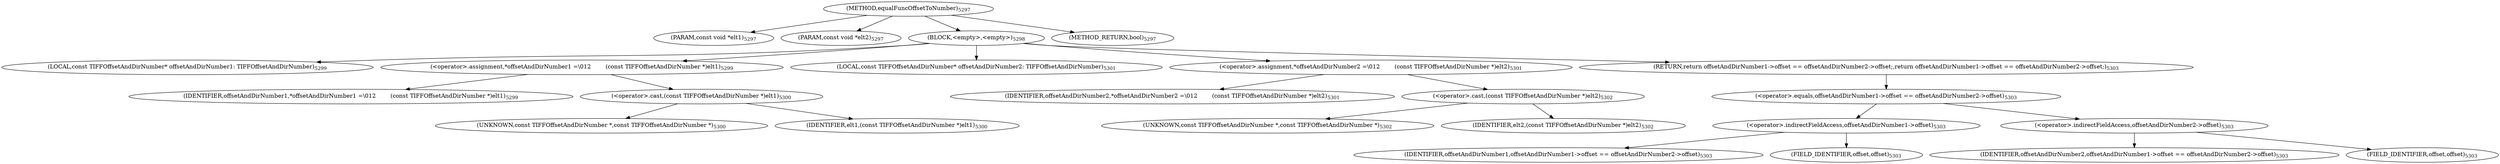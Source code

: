 digraph "equalFuncOffsetToNumber" {  
"91678" [label = <(METHOD,equalFuncOffsetToNumber)<SUB>5297</SUB>> ]
"91679" [label = <(PARAM,const void *elt1)<SUB>5297</SUB>> ]
"91680" [label = <(PARAM,const void *elt2)<SUB>5297</SUB>> ]
"91681" [label = <(BLOCK,&lt;empty&gt;,&lt;empty&gt;)<SUB>5298</SUB>> ]
"91682" [label = <(LOCAL,const TIFFOffsetAndDirNumber* offsetAndDirNumber1: TIFFOffsetAndDirNumber)<SUB>5299</SUB>> ]
"91683" [label = <(&lt;operator&gt;.assignment,*offsetAndDirNumber1 =\012        (const TIFFOffsetAndDirNumber *)elt1)<SUB>5299</SUB>> ]
"91684" [label = <(IDENTIFIER,offsetAndDirNumber1,*offsetAndDirNumber1 =\012        (const TIFFOffsetAndDirNumber *)elt1)<SUB>5299</SUB>> ]
"91685" [label = <(&lt;operator&gt;.cast,(const TIFFOffsetAndDirNumber *)elt1)<SUB>5300</SUB>> ]
"91686" [label = <(UNKNOWN,const TIFFOffsetAndDirNumber *,const TIFFOffsetAndDirNumber *)<SUB>5300</SUB>> ]
"91687" [label = <(IDENTIFIER,elt1,(const TIFFOffsetAndDirNumber *)elt1)<SUB>5300</SUB>> ]
"91688" [label = <(LOCAL,const TIFFOffsetAndDirNumber* offsetAndDirNumber2: TIFFOffsetAndDirNumber)<SUB>5301</SUB>> ]
"91689" [label = <(&lt;operator&gt;.assignment,*offsetAndDirNumber2 =\012        (const TIFFOffsetAndDirNumber *)elt2)<SUB>5301</SUB>> ]
"91690" [label = <(IDENTIFIER,offsetAndDirNumber2,*offsetAndDirNumber2 =\012        (const TIFFOffsetAndDirNumber *)elt2)<SUB>5301</SUB>> ]
"91691" [label = <(&lt;operator&gt;.cast,(const TIFFOffsetAndDirNumber *)elt2)<SUB>5302</SUB>> ]
"91692" [label = <(UNKNOWN,const TIFFOffsetAndDirNumber *,const TIFFOffsetAndDirNumber *)<SUB>5302</SUB>> ]
"91693" [label = <(IDENTIFIER,elt2,(const TIFFOffsetAndDirNumber *)elt2)<SUB>5302</SUB>> ]
"91694" [label = <(RETURN,return offsetAndDirNumber1-&gt;offset == offsetAndDirNumber2-&gt;offset;,return offsetAndDirNumber1-&gt;offset == offsetAndDirNumber2-&gt;offset;)<SUB>5303</SUB>> ]
"91695" [label = <(&lt;operator&gt;.equals,offsetAndDirNumber1-&gt;offset == offsetAndDirNumber2-&gt;offset)<SUB>5303</SUB>> ]
"91696" [label = <(&lt;operator&gt;.indirectFieldAccess,offsetAndDirNumber1-&gt;offset)<SUB>5303</SUB>> ]
"91697" [label = <(IDENTIFIER,offsetAndDirNumber1,offsetAndDirNumber1-&gt;offset == offsetAndDirNumber2-&gt;offset)<SUB>5303</SUB>> ]
"91698" [label = <(FIELD_IDENTIFIER,offset,offset)<SUB>5303</SUB>> ]
"91699" [label = <(&lt;operator&gt;.indirectFieldAccess,offsetAndDirNumber2-&gt;offset)<SUB>5303</SUB>> ]
"91700" [label = <(IDENTIFIER,offsetAndDirNumber2,offsetAndDirNumber1-&gt;offset == offsetAndDirNumber2-&gt;offset)<SUB>5303</SUB>> ]
"91701" [label = <(FIELD_IDENTIFIER,offset,offset)<SUB>5303</SUB>> ]
"91702" [label = <(METHOD_RETURN,bool)<SUB>5297</SUB>> ]
  "91678" -> "91679" 
  "91678" -> "91680" 
  "91678" -> "91681" 
  "91678" -> "91702" 
  "91681" -> "91682" 
  "91681" -> "91683" 
  "91681" -> "91688" 
  "91681" -> "91689" 
  "91681" -> "91694" 
  "91683" -> "91684" 
  "91683" -> "91685" 
  "91685" -> "91686" 
  "91685" -> "91687" 
  "91689" -> "91690" 
  "91689" -> "91691" 
  "91691" -> "91692" 
  "91691" -> "91693" 
  "91694" -> "91695" 
  "91695" -> "91696" 
  "91695" -> "91699" 
  "91696" -> "91697" 
  "91696" -> "91698" 
  "91699" -> "91700" 
  "91699" -> "91701" 
}
